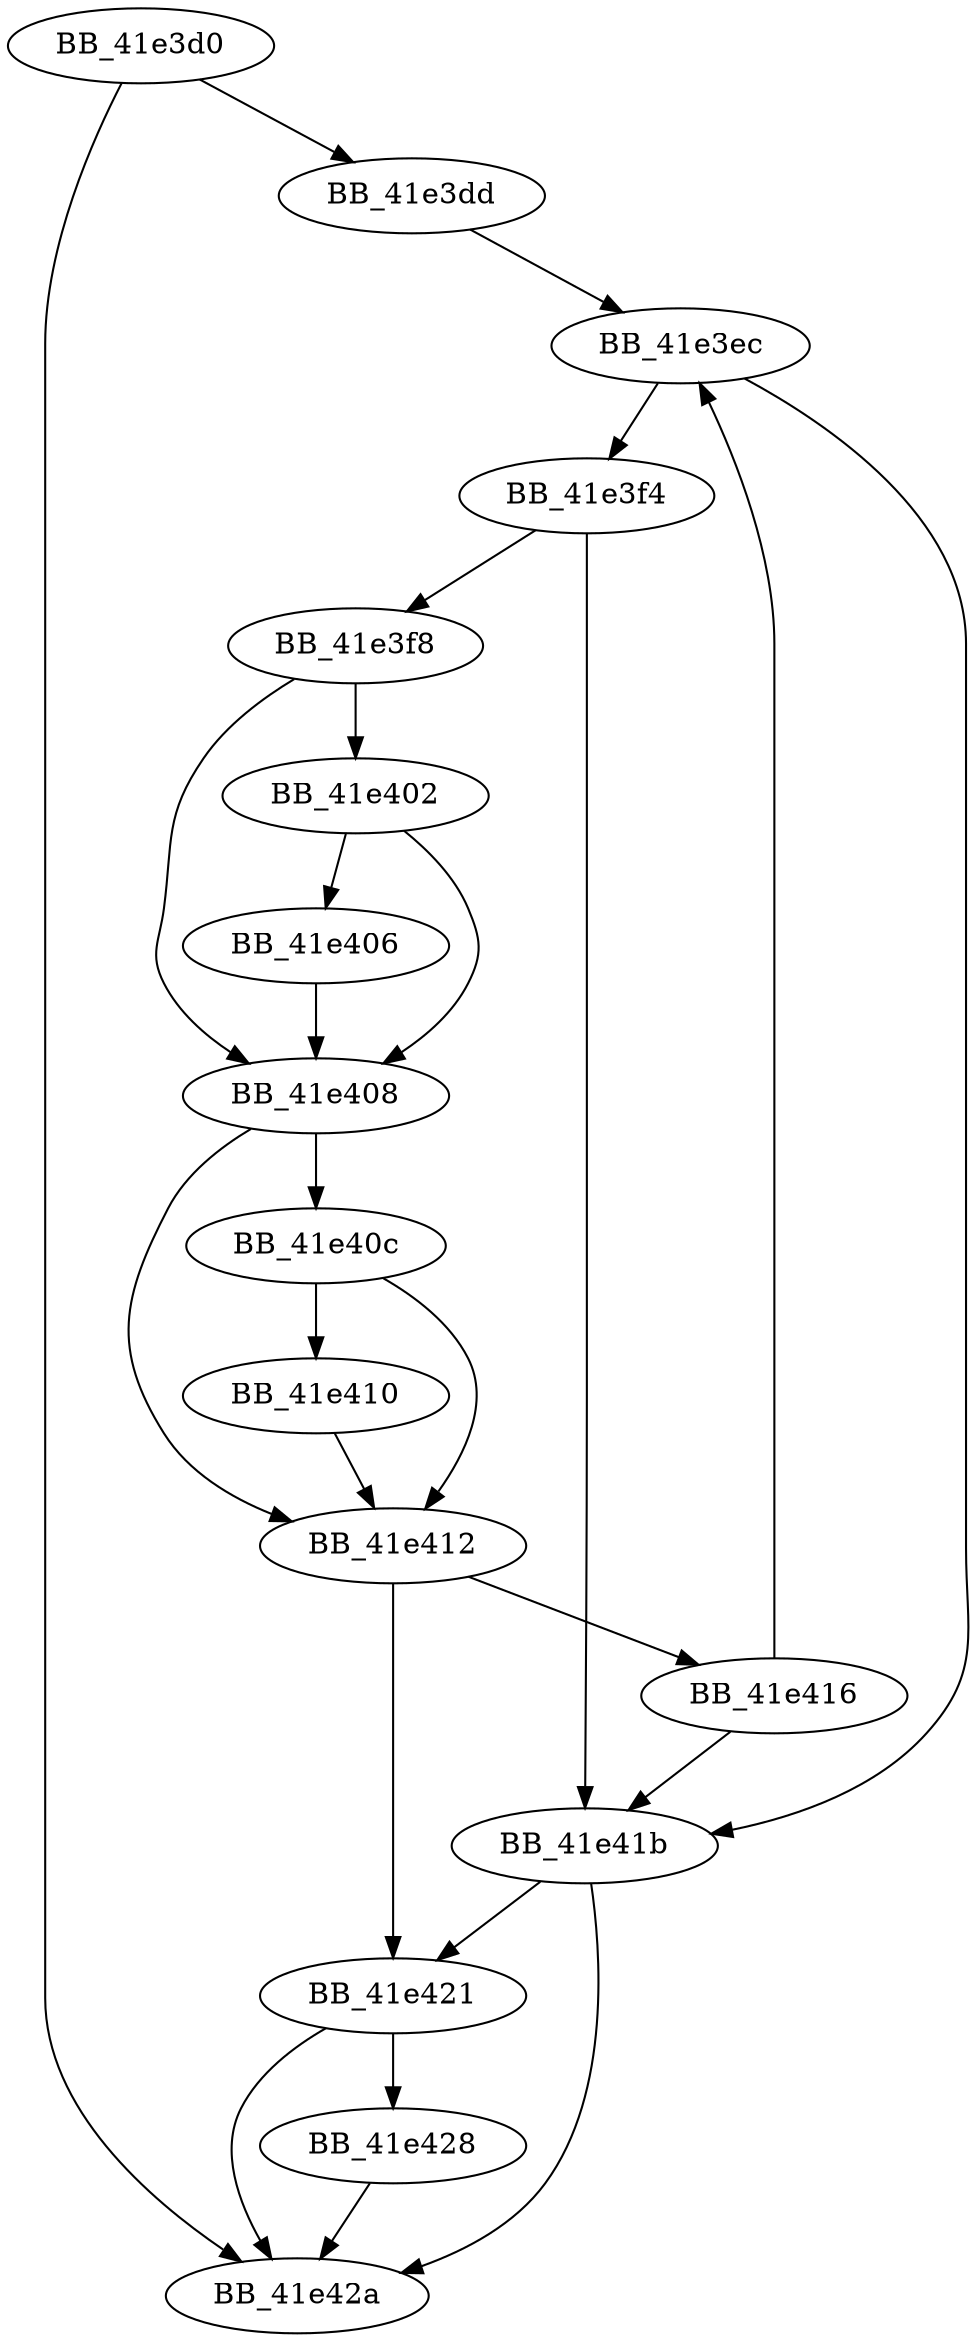 DiGraph ___ascii_strnicmp{
BB_41e3d0->BB_41e3dd
BB_41e3d0->BB_41e42a
BB_41e3dd->BB_41e3ec
BB_41e3ec->BB_41e3f4
BB_41e3ec->BB_41e41b
BB_41e3f4->BB_41e3f8
BB_41e3f4->BB_41e41b
BB_41e3f8->BB_41e402
BB_41e3f8->BB_41e408
BB_41e402->BB_41e406
BB_41e402->BB_41e408
BB_41e406->BB_41e408
BB_41e408->BB_41e40c
BB_41e408->BB_41e412
BB_41e40c->BB_41e410
BB_41e40c->BB_41e412
BB_41e410->BB_41e412
BB_41e412->BB_41e416
BB_41e412->BB_41e421
BB_41e416->BB_41e3ec
BB_41e416->BB_41e41b
BB_41e41b->BB_41e421
BB_41e41b->BB_41e42a
BB_41e421->BB_41e428
BB_41e421->BB_41e42a
BB_41e428->BB_41e42a
}
